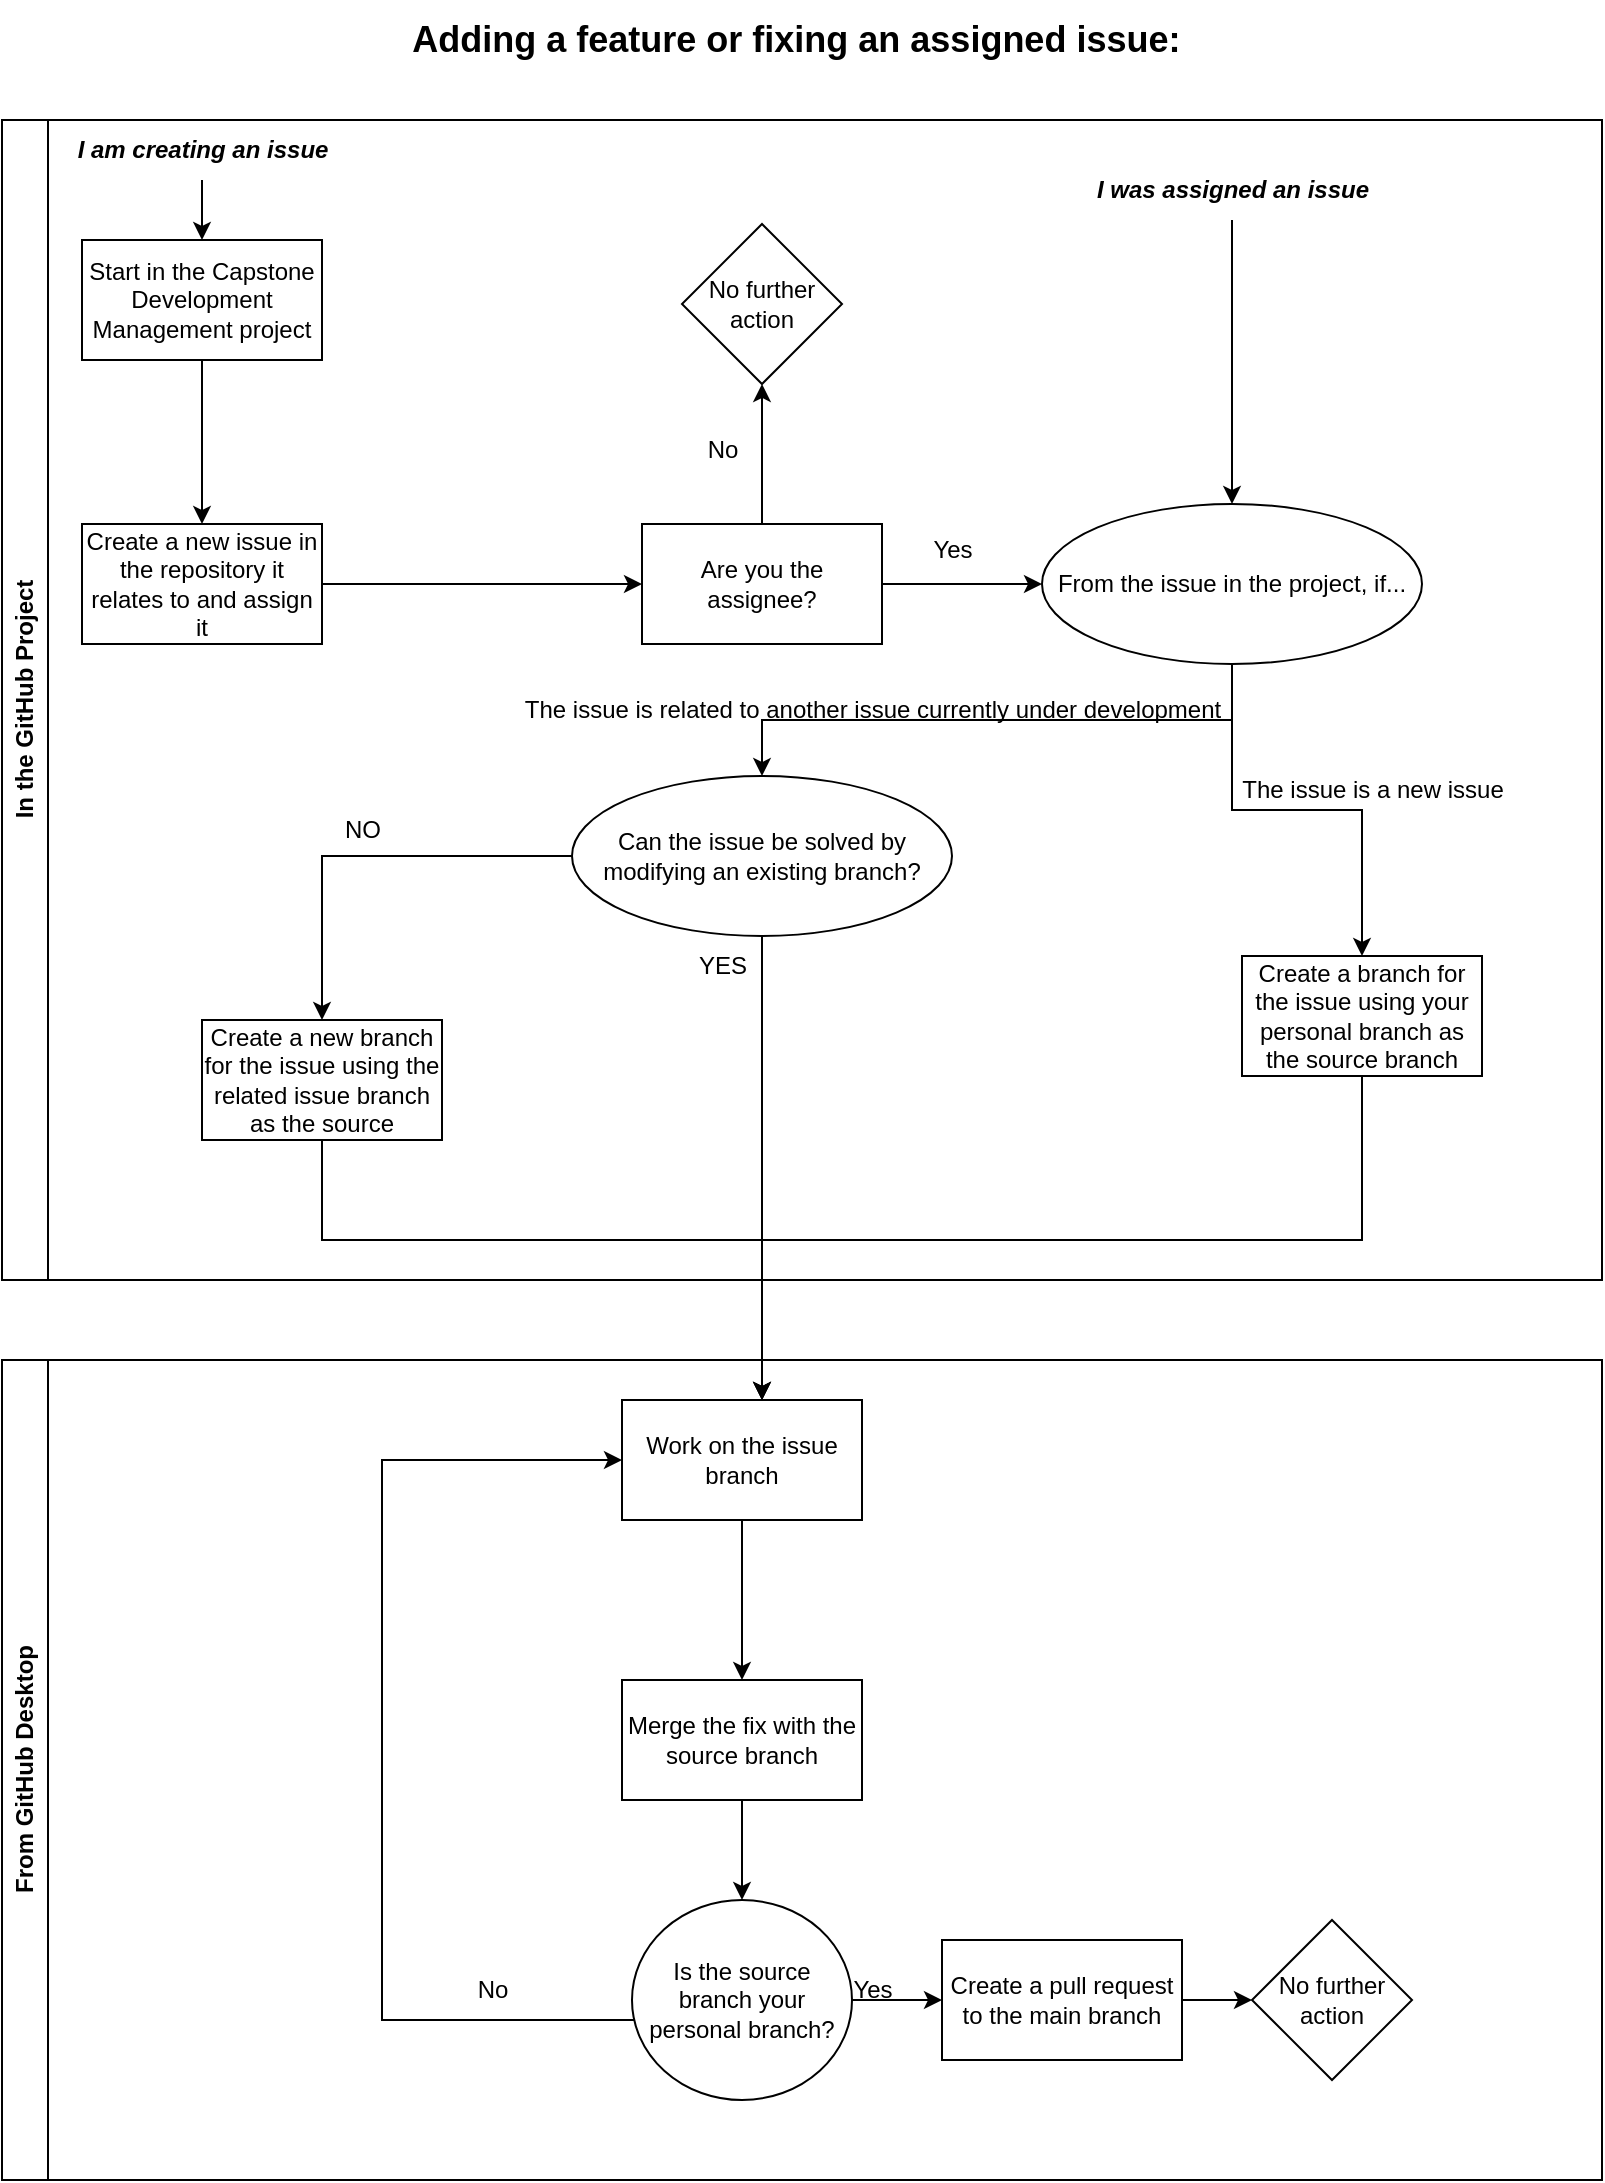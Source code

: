 <mxfile version="24.2.5" type="github">
  <diagram name="Page-1" id="EMnhXRpVuKE52DRfWb7r">
    <mxGraphModel dx="2033" dy="1104" grid="1" gridSize="10" guides="1" tooltips="1" connect="1" arrows="1" fold="1" page="1" pageScale="1" pageWidth="850" pageHeight="1100" math="0" shadow="0">
      <root>
        <mxCell id="0" />
        <mxCell id="1" parent="0" />
        <mxCell id="PJRE0t5YiVxjc7jddfUw-4" value="" style="edgeStyle=orthogonalEdgeStyle;rounded=0;orthogonalLoop=1;jettySize=auto;html=1;" edge="1" parent="1" source="PJRE0t5YiVxjc7jddfUw-1" target="PJRE0t5YiVxjc7jddfUw-3">
          <mxGeometry relative="1" as="geometry" />
        </mxCell>
        <mxCell id="PJRE0t5YiVxjc7jddfUw-1" value="Start in the Capstone Development Management project" style="whiteSpace=wrap;html=1;" vertex="1" parent="1">
          <mxGeometry x="80" y="120" width="120" height="60" as="geometry" />
        </mxCell>
        <mxCell id="PJRE0t5YiVxjc7jddfUw-2" value="&amp;nbsp;&lt;span style=&quot;font-size: 18px;&quot;&gt;&lt;b&gt;Adding a feature or fixing an assigned issue:&lt;/b&gt;&lt;/span&gt;" style="text;html=1;align=center;verticalAlign=middle;resizable=0;points=[];autosize=1;strokeColor=none;fillColor=none;" vertex="1" parent="1">
          <mxGeometry x="230" width="410" height="40" as="geometry" />
        </mxCell>
        <mxCell id="PJRE0t5YiVxjc7jddfUw-20" style="edgeStyle=orthogonalEdgeStyle;rounded=0;orthogonalLoop=1;jettySize=auto;html=1;" edge="1" parent="1" source="PJRE0t5YiVxjc7jddfUw-3" target="PJRE0t5YiVxjc7jddfUw-7">
          <mxGeometry relative="1" as="geometry" />
        </mxCell>
        <mxCell id="PJRE0t5YiVxjc7jddfUw-3" value="Create a new issue in the repository it relates to and assign it" style="whiteSpace=wrap;html=1;" vertex="1" parent="1">
          <mxGeometry x="80" y="262" width="120" height="60" as="geometry" />
        </mxCell>
        <mxCell id="PJRE0t5YiVxjc7jddfUw-13" value="" style="edgeStyle=orthogonalEdgeStyle;rounded=0;orthogonalLoop=1;jettySize=auto;html=1;" edge="1" parent="1" source="PJRE0t5YiVxjc7jddfUw-7" target="PJRE0t5YiVxjc7jddfUw-30">
          <mxGeometry relative="1" as="geometry">
            <mxPoint x="560" y="291" as="targetPoint" />
          </mxGeometry>
        </mxCell>
        <mxCell id="PJRE0t5YiVxjc7jddfUw-18" value="" style="edgeStyle=orthogonalEdgeStyle;rounded=0;orthogonalLoop=1;jettySize=auto;html=1;" edge="1" parent="1" source="PJRE0t5YiVxjc7jddfUw-7" target="PJRE0t5YiVxjc7jddfUw-17">
          <mxGeometry relative="1" as="geometry" />
        </mxCell>
        <mxCell id="PJRE0t5YiVxjc7jddfUw-7" value="Are you the assignee?" style="whiteSpace=wrap;html=1;" vertex="1" parent="1">
          <mxGeometry x="360" y="262" width="120" height="60" as="geometry" />
        </mxCell>
        <mxCell id="PJRE0t5YiVxjc7jddfUw-59" value="" style="edgeStyle=orthogonalEdgeStyle;rounded=0;orthogonalLoop=1;jettySize=auto;html=1;" edge="1" parent="1" source="PJRE0t5YiVxjc7jddfUw-9" target="PJRE0t5YiVxjc7jddfUw-1">
          <mxGeometry relative="1" as="geometry" />
        </mxCell>
        <mxCell id="PJRE0t5YiVxjc7jddfUw-9" value="&lt;b&gt;&lt;i&gt;I am creating an issue&lt;/i&gt;&lt;/b&gt;" style="text;html=1;align=center;verticalAlign=middle;resizable=0;points=[];autosize=1;strokeColor=none;fillColor=none;" vertex="1" parent="1">
          <mxGeometry x="65" y="60" width="150" height="30" as="geometry" />
        </mxCell>
        <mxCell id="PJRE0t5YiVxjc7jddfUw-58" style="edgeStyle=orthogonalEdgeStyle;rounded=0;orthogonalLoop=1;jettySize=auto;html=1;" edge="1" parent="1" source="PJRE0t5YiVxjc7jddfUw-10" target="PJRE0t5YiVxjc7jddfUw-30">
          <mxGeometry relative="1" as="geometry" />
        </mxCell>
        <mxCell id="PJRE0t5YiVxjc7jddfUw-10" value="&lt;b&gt;&lt;i&gt;I was assigned an issue&lt;/i&gt;&lt;/b&gt;" style="text;html=1;align=center;verticalAlign=middle;resizable=0;points=[];autosize=1;strokeColor=none;fillColor=none;" vertex="1" parent="1">
          <mxGeometry x="575" y="80" width="160" height="30" as="geometry" />
        </mxCell>
        <mxCell id="PJRE0t5YiVxjc7jddfUw-14" value="Yes" style="text;html=1;align=center;verticalAlign=middle;resizable=0;points=[];autosize=1;strokeColor=none;fillColor=none;" vertex="1" parent="1">
          <mxGeometry x="495" y="260" width="40" height="30" as="geometry" />
        </mxCell>
        <mxCell id="PJRE0t5YiVxjc7jddfUw-17" value="No further action" style="rhombus;whiteSpace=wrap;html=1;" vertex="1" parent="1">
          <mxGeometry x="380" y="112" width="80" height="80" as="geometry" />
        </mxCell>
        <mxCell id="PJRE0t5YiVxjc7jddfUw-19" value="No" style="text;html=1;align=center;verticalAlign=middle;resizable=0;points=[];autosize=1;strokeColor=none;fillColor=none;" vertex="1" parent="1">
          <mxGeometry x="380" y="210" width="40" height="30" as="geometry" />
        </mxCell>
        <mxCell id="PJRE0t5YiVxjc7jddfUw-47" style="edgeStyle=orthogonalEdgeStyle;rounded=0;orthogonalLoop=1;jettySize=auto;html=1;" edge="1" parent="1" source="PJRE0t5YiVxjc7jddfUw-21" target="PJRE0t5YiVxjc7jddfUw-44">
          <mxGeometry relative="1" as="geometry">
            <Array as="points">
              <mxPoint x="720" y="620" />
              <mxPoint x="420" y="620" />
            </Array>
          </mxGeometry>
        </mxCell>
        <mxCell id="PJRE0t5YiVxjc7jddfUw-21" value="Create a branch for the issue using your personal branch as the source branch" style="whiteSpace=wrap;html=1;" vertex="1" parent="1">
          <mxGeometry x="660" y="478" width="120" height="60" as="geometry" />
        </mxCell>
        <mxCell id="PJRE0t5YiVxjc7jddfUw-23" value="The issue is a new issue" style="text;html=1;align=center;verticalAlign=middle;resizable=0;points=[];autosize=1;strokeColor=none;fillColor=none;" vertex="1" parent="1">
          <mxGeometry x="650" y="380" width="150" height="30" as="geometry" />
        </mxCell>
        <mxCell id="PJRE0t5YiVxjc7jddfUw-27" value="The issue is related to another issue currently under development" style="text;html=1;align=center;verticalAlign=middle;resizable=0;points=[];autosize=1;strokeColor=none;fillColor=none;" vertex="1" parent="1">
          <mxGeometry x="290" y="340" width="370" height="30" as="geometry" />
        </mxCell>
        <mxCell id="PJRE0t5YiVxjc7jddfUw-36" value="" style="edgeStyle=orthogonalEdgeStyle;rounded=0;orthogonalLoop=1;jettySize=auto;html=1;" edge="1" parent="1" source="PJRE0t5YiVxjc7jddfUw-30" target="PJRE0t5YiVxjc7jddfUw-35">
          <mxGeometry relative="1" as="geometry">
            <Array as="points">
              <mxPoint x="655" y="360" />
              <mxPoint x="420" y="360" />
            </Array>
          </mxGeometry>
        </mxCell>
        <mxCell id="PJRE0t5YiVxjc7jddfUw-37" style="edgeStyle=orthogonalEdgeStyle;rounded=0;orthogonalLoop=1;jettySize=auto;html=1;" edge="1" parent="1" source="PJRE0t5YiVxjc7jddfUw-30" target="PJRE0t5YiVxjc7jddfUw-21">
          <mxGeometry relative="1" as="geometry" />
        </mxCell>
        <mxCell id="PJRE0t5YiVxjc7jddfUw-30" value="From the issue in the project, if..." style="ellipse;whiteSpace=wrap;html=1;" vertex="1" parent="1">
          <mxGeometry x="560" y="252" width="190" height="80" as="geometry" />
        </mxCell>
        <mxCell id="PJRE0t5YiVxjc7jddfUw-42" value="" style="edgeStyle=orthogonalEdgeStyle;rounded=0;orthogonalLoop=1;jettySize=auto;html=1;" edge="1" parent="1" source="PJRE0t5YiVxjc7jddfUw-35" target="PJRE0t5YiVxjc7jddfUw-41">
          <mxGeometry relative="1" as="geometry" />
        </mxCell>
        <mxCell id="PJRE0t5YiVxjc7jddfUw-63" style="edgeStyle=orthogonalEdgeStyle;rounded=0;orthogonalLoop=1;jettySize=auto;html=1;" edge="1" parent="1" source="PJRE0t5YiVxjc7jddfUw-35" target="PJRE0t5YiVxjc7jddfUw-44">
          <mxGeometry relative="1" as="geometry">
            <Array as="points">
              <mxPoint x="420" y="550" />
              <mxPoint x="420" y="550" />
            </Array>
          </mxGeometry>
        </mxCell>
        <mxCell id="PJRE0t5YiVxjc7jddfUw-35" value="Can the issue be solved by modifying an existing branch?" style="ellipse;whiteSpace=wrap;html=1;" vertex="1" parent="1">
          <mxGeometry x="325" y="388" width="190" height="80" as="geometry" />
        </mxCell>
        <mxCell id="PJRE0t5YiVxjc7jddfUw-40" value="YES" style="text;html=1;align=center;verticalAlign=middle;resizable=0;points=[];autosize=1;strokeColor=none;fillColor=none;" vertex="1" parent="1">
          <mxGeometry x="375" y="468" width="50" height="30" as="geometry" />
        </mxCell>
        <mxCell id="PJRE0t5YiVxjc7jddfUw-45" style="edgeStyle=orthogonalEdgeStyle;rounded=0;orthogonalLoop=1;jettySize=auto;html=1;" edge="1" parent="1" source="PJRE0t5YiVxjc7jddfUw-41" target="PJRE0t5YiVxjc7jddfUw-44">
          <mxGeometry relative="1" as="geometry">
            <Array as="points">
              <mxPoint x="200" y="620" />
              <mxPoint x="420" y="620" />
            </Array>
          </mxGeometry>
        </mxCell>
        <mxCell id="PJRE0t5YiVxjc7jddfUw-41" value="Create a new branch for the issue using the related issue branch as the source" style="whiteSpace=wrap;html=1;" vertex="1" parent="1">
          <mxGeometry x="140" y="510" width="120" height="60" as="geometry" />
        </mxCell>
        <mxCell id="PJRE0t5YiVxjc7jddfUw-43" value="NO" style="text;html=1;align=center;verticalAlign=middle;resizable=0;points=[];autosize=1;strokeColor=none;fillColor=none;" vertex="1" parent="1">
          <mxGeometry x="200" y="400" width="40" height="30" as="geometry" />
        </mxCell>
        <mxCell id="PJRE0t5YiVxjc7jddfUw-62" value="From GitHub Desktop" style="swimlane;horizontal=0;whiteSpace=wrap;html=1;" vertex="1" parent="1">
          <mxGeometry x="40" y="680" width="800" height="410" as="geometry" />
        </mxCell>
        <mxCell id="PJRE0t5YiVxjc7jddfUw-54" value="" style="edgeStyle=orthogonalEdgeStyle;rounded=0;orthogonalLoop=1;jettySize=auto;html=1;" edge="1" parent="PJRE0t5YiVxjc7jddfUw-62" source="PJRE0t5YiVxjc7jddfUw-51" target="PJRE0t5YiVxjc7jddfUw-53">
          <mxGeometry relative="1" as="geometry" />
        </mxCell>
        <mxCell id="PJRE0t5YiVxjc7jddfUw-51" value="Is the source branch your personal branch?" style="ellipse;whiteSpace=wrap;html=1;" vertex="1" parent="PJRE0t5YiVxjc7jddfUw-62">
          <mxGeometry x="315" y="270" width="110" height="100" as="geometry" />
        </mxCell>
        <mxCell id="PJRE0t5YiVxjc7jddfUw-61" value="" style="edgeStyle=orthogonalEdgeStyle;rounded=0;orthogonalLoop=1;jettySize=auto;html=1;" edge="1" parent="PJRE0t5YiVxjc7jddfUw-62" source="PJRE0t5YiVxjc7jddfUw-53" target="PJRE0t5YiVxjc7jddfUw-60">
          <mxGeometry relative="1" as="geometry" />
        </mxCell>
        <mxCell id="PJRE0t5YiVxjc7jddfUw-53" value="Create a pull request to the main branch" style="whiteSpace=wrap;html=1;" vertex="1" parent="PJRE0t5YiVxjc7jddfUw-62">
          <mxGeometry x="470" y="290" width="120" height="60" as="geometry" />
        </mxCell>
        <mxCell id="PJRE0t5YiVxjc7jddfUw-56" value="Yes" style="text;html=1;align=center;verticalAlign=middle;resizable=0;points=[];autosize=1;strokeColor=none;fillColor=none;" vertex="1" parent="PJRE0t5YiVxjc7jddfUw-62">
          <mxGeometry x="415" y="300" width="40" height="30" as="geometry" />
        </mxCell>
        <mxCell id="PJRE0t5YiVxjc7jddfUw-57" value="No" style="text;html=1;align=center;verticalAlign=middle;resizable=0;points=[];autosize=1;strokeColor=none;fillColor=none;" vertex="1" parent="PJRE0t5YiVxjc7jddfUw-62">
          <mxGeometry x="225" y="300" width="40" height="30" as="geometry" />
        </mxCell>
        <mxCell id="PJRE0t5YiVxjc7jddfUw-60" value="No further action" style="rhombus;whiteSpace=wrap;html=1;" vertex="1" parent="PJRE0t5YiVxjc7jddfUw-62">
          <mxGeometry x="625" y="280" width="80" height="80" as="geometry" />
        </mxCell>
        <mxCell id="PJRE0t5YiVxjc7jddfUw-49" value="" style="edgeStyle=orthogonalEdgeStyle;rounded=0;orthogonalLoop=1;jettySize=auto;html=1;" edge="1" parent="PJRE0t5YiVxjc7jddfUw-62" source="PJRE0t5YiVxjc7jddfUw-44" target="PJRE0t5YiVxjc7jddfUw-48">
          <mxGeometry relative="1" as="geometry" />
        </mxCell>
        <mxCell id="PJRE0t5YiVxjc7jddfUw-44" value="Work on the issue branch" style="whiteSpace=wrap;html=1;" vertex="1" parent="PJRE0t5YiVxjc7jddfUw-62">
          <mxGeometry x="310" y="20" width="120" height="60" as="geometry" />
        </mxCell>
        <mxCell id="PJRE0t5YiVxjc7jddfUw-48" value="Merge the fix with the source branch" style="whiteSpace=wrap;html=1;" vertex="1" parent="PJRE0t5YiVxjc7jddfUw-62">
          <mxGeometry x="310" y="160" width="120" height="60" as="geometry" />
        </mxCell>
        <mxCell id="PJRE0t5YiVxjc7jddfUw-55" style="edgeStyle=orthogonalEdgeStyle;rounded=0;orthogonalLoop=1;jettySize=auto;html=1;" edge="1" parent="PJRE0t5YiVxjc7jddfUw-62" source="PJRE0t5YiVxjc7jddfUw-51" target="PJRE0t5YiVxjc7jddfUw-44">
          <mxGeometry relative="1" as="geometry">
            <Array as="points">
              <mxPoint x="190" y="330" />
              <mxPoint x="190" y="50" />
            </Array>
          </mxGeometry>
        </mxCell>
        <mxCell id="PJRE0t5YiVxjc7jddfUw-52" value="" style="edgeStyle=orthogonalEdgeStyle;rounded=0;orthogonalLoop=1;jettySize=auto;html=1;" edge="1" parent="PJRE0t5YiVxjc7jddfUw-62" source="PJRE0t5YiVxjc7jddfUw-48" target="PJRE0t5YiVxjc7jddfUw-51">
          <mxGeometry relative="1" as="geometry" />
        </mxCell>
        <mxCell id="PJRE0t5YiVxjc7jddfUw-64" value="In the GitHub Project" style="swimlane;horizontal=0;whiteSpace=wrap;html=1;" vertex="1" parent="1">
          <mxGeometry x="40" y="60" width="800" height="580" as="geometry" />
        </mxCell>
      </root>
    </mxGraphModel>
  </diagram>
</mxfile>
